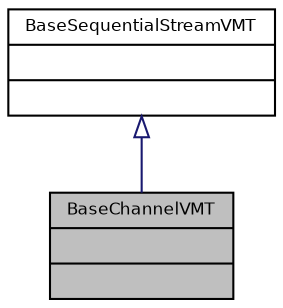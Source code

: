 digraph "BaseChannelVMT"
{
  bgcolor="transparent";
  edge [fontname="Helvetica",fontsize="8",labelfontname="Helvetica",labelfontsize="8"];
  node [fontname="Helvetica",fontsize="8",shape=record];
  Node6 [label="{BaseChannelVMT\n||}",height=0.2,width=0.4,color="black", fillcolor="grey75", style="filled", fontcolor="black"];
  Node7 -> Node6 [dir="back",color="midnightblue",fontsize="8",style="solid",arrowtail="onormal",fontname="Helvetica"];
  Node7 [label="{BaseSequentialStreamVMT\n||}",height=0.2,width=0.4,color="black",URL="$struct_base_sequential_stream_v_m_t.html",tooltip="BaseSequentialStream virtual methods table. "];
}
